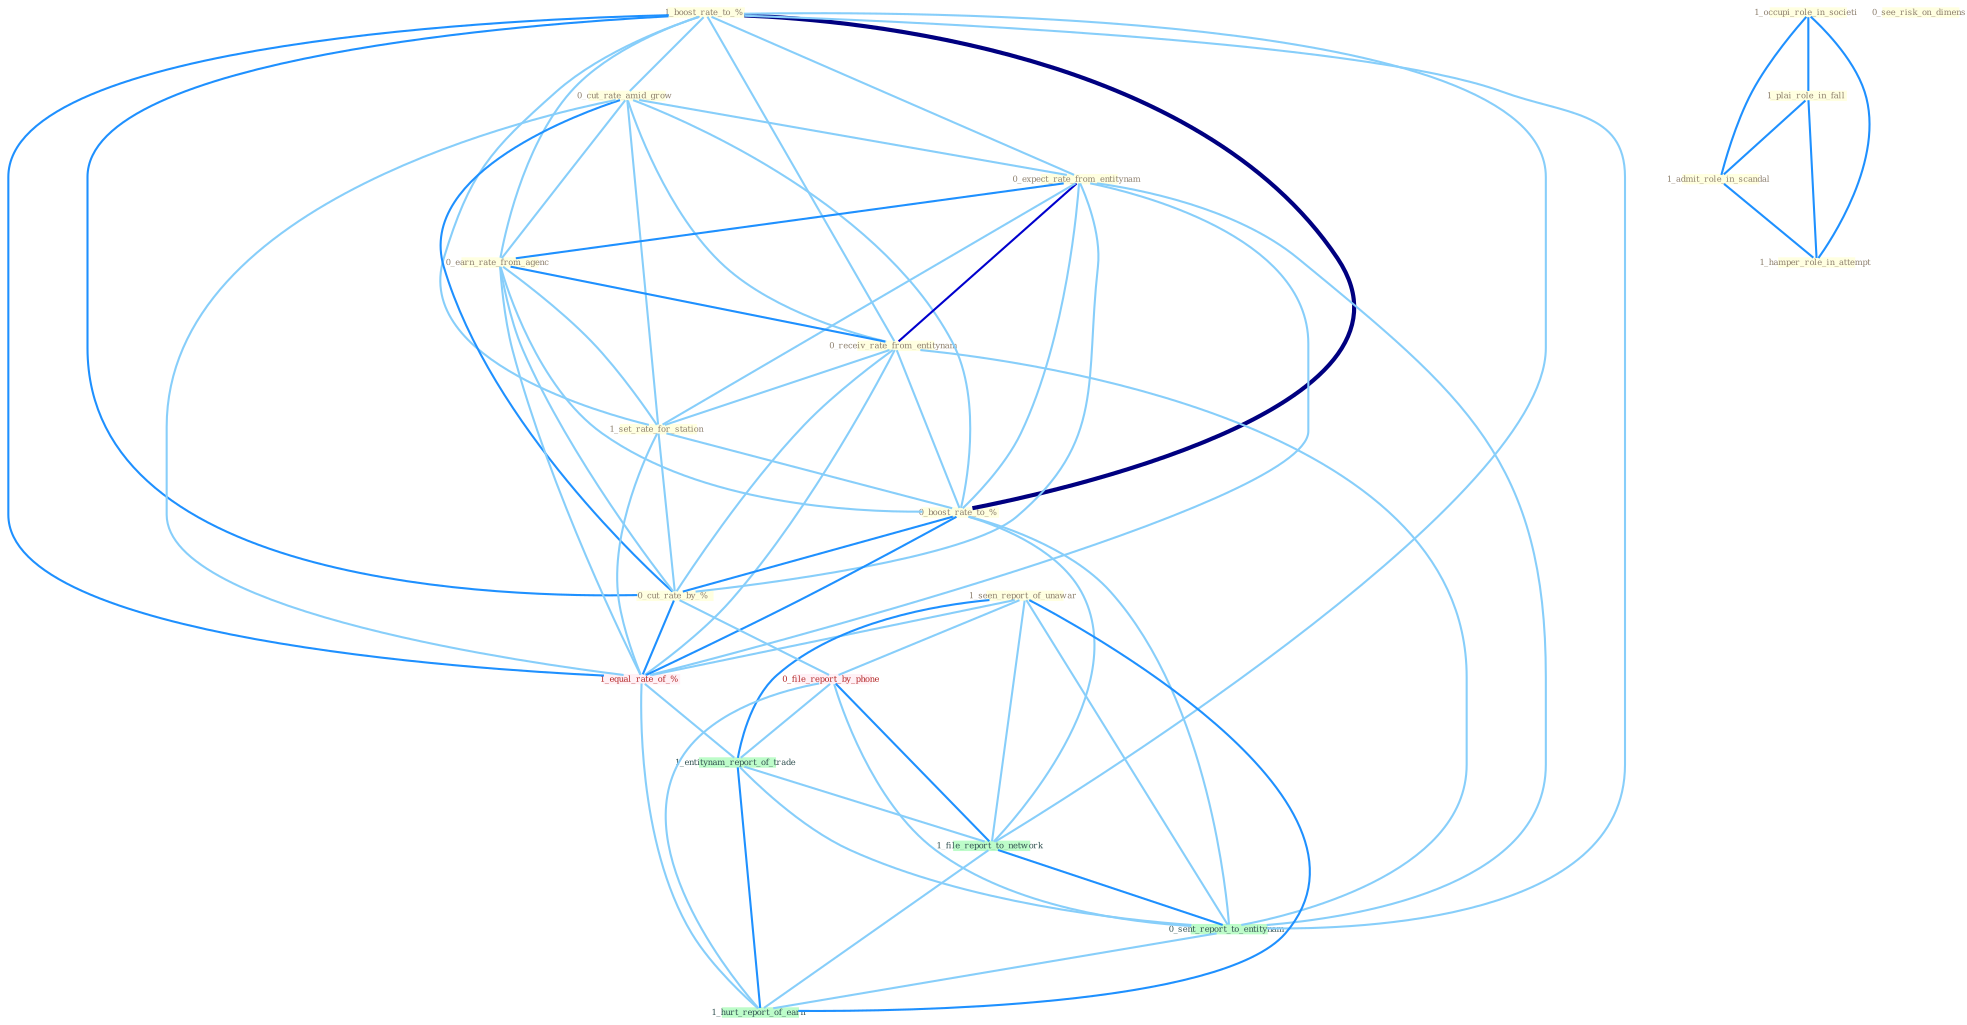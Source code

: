 Graph G{ 
    node
    [shape=polygon,style=filled,width=.5,height=.06,color="#BDFCC9",fixedsize=true,fontsize=4,
    fontcolor="#2f4f4f"];
    {node
    [color="#ffffe0", fontcolor="#8b7d6b"] "1_boost_rate_to_% " "0_cut_rate_amid_grow " "1_occupi_role_in_societi " "0_expect_rate_from_entitynam " "0_earn_rate_from_agenc " "0_receiv_rate_from_entitynam " "1_set_rate_for_station " "0_see_risk_on_dimens " "0_boost_rate_to_% " "1_plai_role_in_fall " "1_admit_role_in_scandal " "1_seen_report_of_unawar " "0_cut_rate_by_% " "1_hamper_role_in_attempt "}
{node [color="#fff0f5", fontcolor="#b22222"] "0_file_report_by_phone " "1_equal_rate_of_% "}
edge [color="#B0E2FF"];

	"1_boost_rate_to_% " -- "0_cut_rate_amid_grow " [w="1", color="#87cefa" ];
	"1_boost_rate_to_% " -- "0_expect_rate_from_entitynam " [w="1", color="#87cefa" ];
	"1_boost_rate_to_% " -- "0_earn_rate_from_agenc " [w="1", color="#87cefa" ];
	"1_boost_rate_to_% " -- "0_receiv_rate_from_entitynam " [w="1", color="#87cefa" ];
	"1_boost_rate_to_% " -- "1_set_rate_for_station " [w="1", color="#87cefa" ];
	"1_boost_rate_to_% " -- "0_boost_rate_to_% " [w="4", style=bold, color="#000080", len=0.4];
	"1_boost_rate_to_% " -- "0_cut_rate_by_% " [w="2", color="#1e90ff" , len=0.8];
	"1_boost_rate_to_% " -- "1_equal_rate_of_% " [w="2", color="#1e90ff" , len=0.8];
	"1_boost_rate_to_% " -- "1_file_report_to_network " [w="1", color="#87cefa" ];
	"1_boost_rate_to_% " -- "0_sent_report_to_entitynam " [w="1", color="#87cefa" ];
	"0_cut_rate_amid_grow " -- "0_expect_rate_from_entitynam " [w="1", color="#87cefa" ];
	"0_cut_rate_amid_grow " -- "0_earn_rate_from_agenc " [w="1", color="#87cefa" ];
	"0_cut_rate_amid_grow " -- "0_receiv_rate_from_entitynam " [w="1", color="#87cefa" ];
	"0_cut_rate_amid_grow " -- "1_set_rate_for_station " [w="1", color="#87cefa" ];
	"0_cut_rate_amid_grow " -- "0_boost_rate_to_% " [w="1", color="#87cefa" ];
	"0_cut_rate_amid_grow " -- "0_cut_rate_by_% " [w="2", color="#1e90ff" , len=0.8];
	"0_cut_rate_amid_grow " -- "1_equal_rate_of_% " [w="1", color="#87cefa" ];
	"1_occupi_role_in_societi " -- "1_plai_role_in_fall " [w="2", color="#1e90ff" , len=0.8];
	"1_occupi_role_in_societi " -- "1_admit_role_in_scandal " [w="2", color="#1e90ff" , len=0.8];
	"1_occupi_role_in_societi " -- "1_hamper_role_in_attempt " [w="2", color="#1e90ff" , len=0.8];
	"0_expect_rate_from_entitynam " -- "0_earn_rate_from_agenc " [w="2", color="#1e90ff" , len=0.8];
	"0_expect_rate_from_entitynam " -- "0_receiv_rate_from_entitynam " [w="3", color="#0000cd" , len=0.6];
	"0_expect_rate_from_entitynam " -- "1_set_rate_for_station " [w="1", color="#87cefa" ];
	"0_expect_rate_from_entitynam " -- "0_boost_rate_to_% " [w="1", color="#87cefa" ];
	"0_expect_rate_from_entitynam " -- "0_cut_rate_by_% " [w="1", color="#87cefa" ];
	"0_expect_rate_from_entitynam " -- "1_equal_rate_of_% " [w="1", color="#87cefa" ];
	"0_expect_rate_from_entitynam " -- "0_sent_report_to_entitynam " [w="1", color="#87cefa" ];
	"0_earn_rate_from_agenc " -- "0_receiv_rate_from_entitynam " [w="2", color="#1e90ff" , len=0.8];
	"0_earn_rate_from_agenc " -- "1_set_rate_for_station " [w="1", color="#87cefa" ];
	"0_earn_rate_from_agenc " -- "0_boost_rate_to_% " [w="1", color="#87cefa" ];
	"0_earn_rate_from_agenc " -- "0_cut_rate_by_% " [w="1", color="#87cefa" ];
	"0_earn_rate_from_agenc " -- "1_equal_rate_of_% " [w="1", color="#87cefa" ];
	"0_receiv_rate_from_entitynam " -- "1_set_rate_for_station " [w="1", color="#87cefa" ];
	"0_receiv_rate_from_entitynam " -- "0_boost_rate_to_% " [w="1", color="#87cefa" ];
	"0_receiv_rate_from_entitynam " -- "0_cut_rate_by_% " [w="1", color="#87cefa" ];
	"0_receiv_rate_from_entitynam " -- "1_equal_rate_of_% " [w="1", color="#87cefa" ];
	"0_receiv_rate_from_entitynam " -- "0_sent_report_to_entitynam " [w="1", color="#87cefa" ];
	"1_set_rate_for_station " -- "0_boost_rate_to_% " [w="1", color="#87cefa" ];
	"1_set_rate_for_station " -- "0_cut_rate_by_% " [w="1", color="#87cefa" ];
	"1_set_rate_for_station " -- "1_equal_rate_of_% " [w="1", color="#87cefa" ];
	"0_boost_rate_to_% " -- "0_cut_rate_by_% " [w="2", color="#1e90ff" , len=0.8];
	"0_boost_rate_to_% " -- "1_equal_rate_of_% " [w="2", color="#1e90ff" , len=0.8];
	"0_boost_rate_to_% " -- "1_file_report_to_network " [w="1", color="#87cefa" ];
	"0_boost_rate_to_% " -- "0_sent_report_to_entitynam " [w="1", color="#87cefa" ];
	"1_plai_role_in_fall " -- "1_admit_role_in_scandal " [w="2", color="#1e90ff" , len=0.8];
	"1_plai_role_in_fall " -- "1_hamper_role_in_attempt " [w="2", color="#1e90ff" , len=0.8];
	"1_admit_role_in_scandal " -- "1_hamper_role_in_attempt " [w="2", color="#1e90ff" , len=0.8];
	"1_seen_report_of_unawar " -- "0_file_report_by_phone " [w="1", color="#87cefa" ];
	"1_seen_report_of_unawar " -- "1_equal_rate_of_% " [w="1", color="#87cefa" ];
	"1_seen_report_of_unawar " -- "1_entitynam_report_of_trade " [w="2", color="#1e90ff" , len=0.8];
	"1_seen_report_of_unawar " -- "1_file_report_to_network " [w="1", color="#87cefa" ];
	"1_seen_report_of_unawar " -- "0_sent_report_to_entitynam " [w="1", color="#87cefa" ];
	"1_seen_report_of_unawar " -- "1_hurt_report_of_earn " [w="2", color="#1e90ff" , len=0.8];
	"0_cut_rate_by_% " -- "0_file_report_by_phone " [w="1", color="#87cefa" ];
	"0_cut_rate_by_% " -- "1_equal_rate_of_% " [w="2", color="#1e90ff" , len=0.8];
	"0_file_report_by_phone " -- "1_entitynam_report_of_trade " [w="1", color="#87cefa" ];
	"0_file_report_by_phone " -- "1_file_report_to_network " [w="2", color="#1e90ff" , len=0.8];
	"0_file_report_by_phone " -- "0_sent_report_to_entitynam " [w="1", color="#87cefa" ];
	"0_file_report_by_phone " -- "1_hurt_report_of_earn " [w="1", color="#87cefa" ];
	"1_equal_rate_of_% " -- "1_entitynam_report_of_trade " [w="1", color="#87cefa" ];
	"1_equal_rate_of_% " -- "1_hurt_report_of_earn " [w="1", color="#87cefa" ];
	"1_entitynam_report_of_trade " -- "1_file_report_to_network " [w="1", color="#87cefa" ];
	"1_entitynam_report_of_trade " -- "0_sent_report_to_entitynam " [w="1", color="#87cefa" ];
	"1_entitynam_report_of_trade " -- "1_hurt_report_of_earn " [w="2", color="#1e90ff" , len=0.8];
	"1_file_report_to_network " -- "0_sent_report_to_entitynam " [w="2", color="#1e90ff" , len=0.8];
	"1_file_report_to_network " -- "1_hurt_report_of_earn " [w="1", color="#87cefa" ];
	"0_sent_report_to_entitynam " -- "1_hurt_report_of_earn " [w="1", color="#87cefa" ];
}